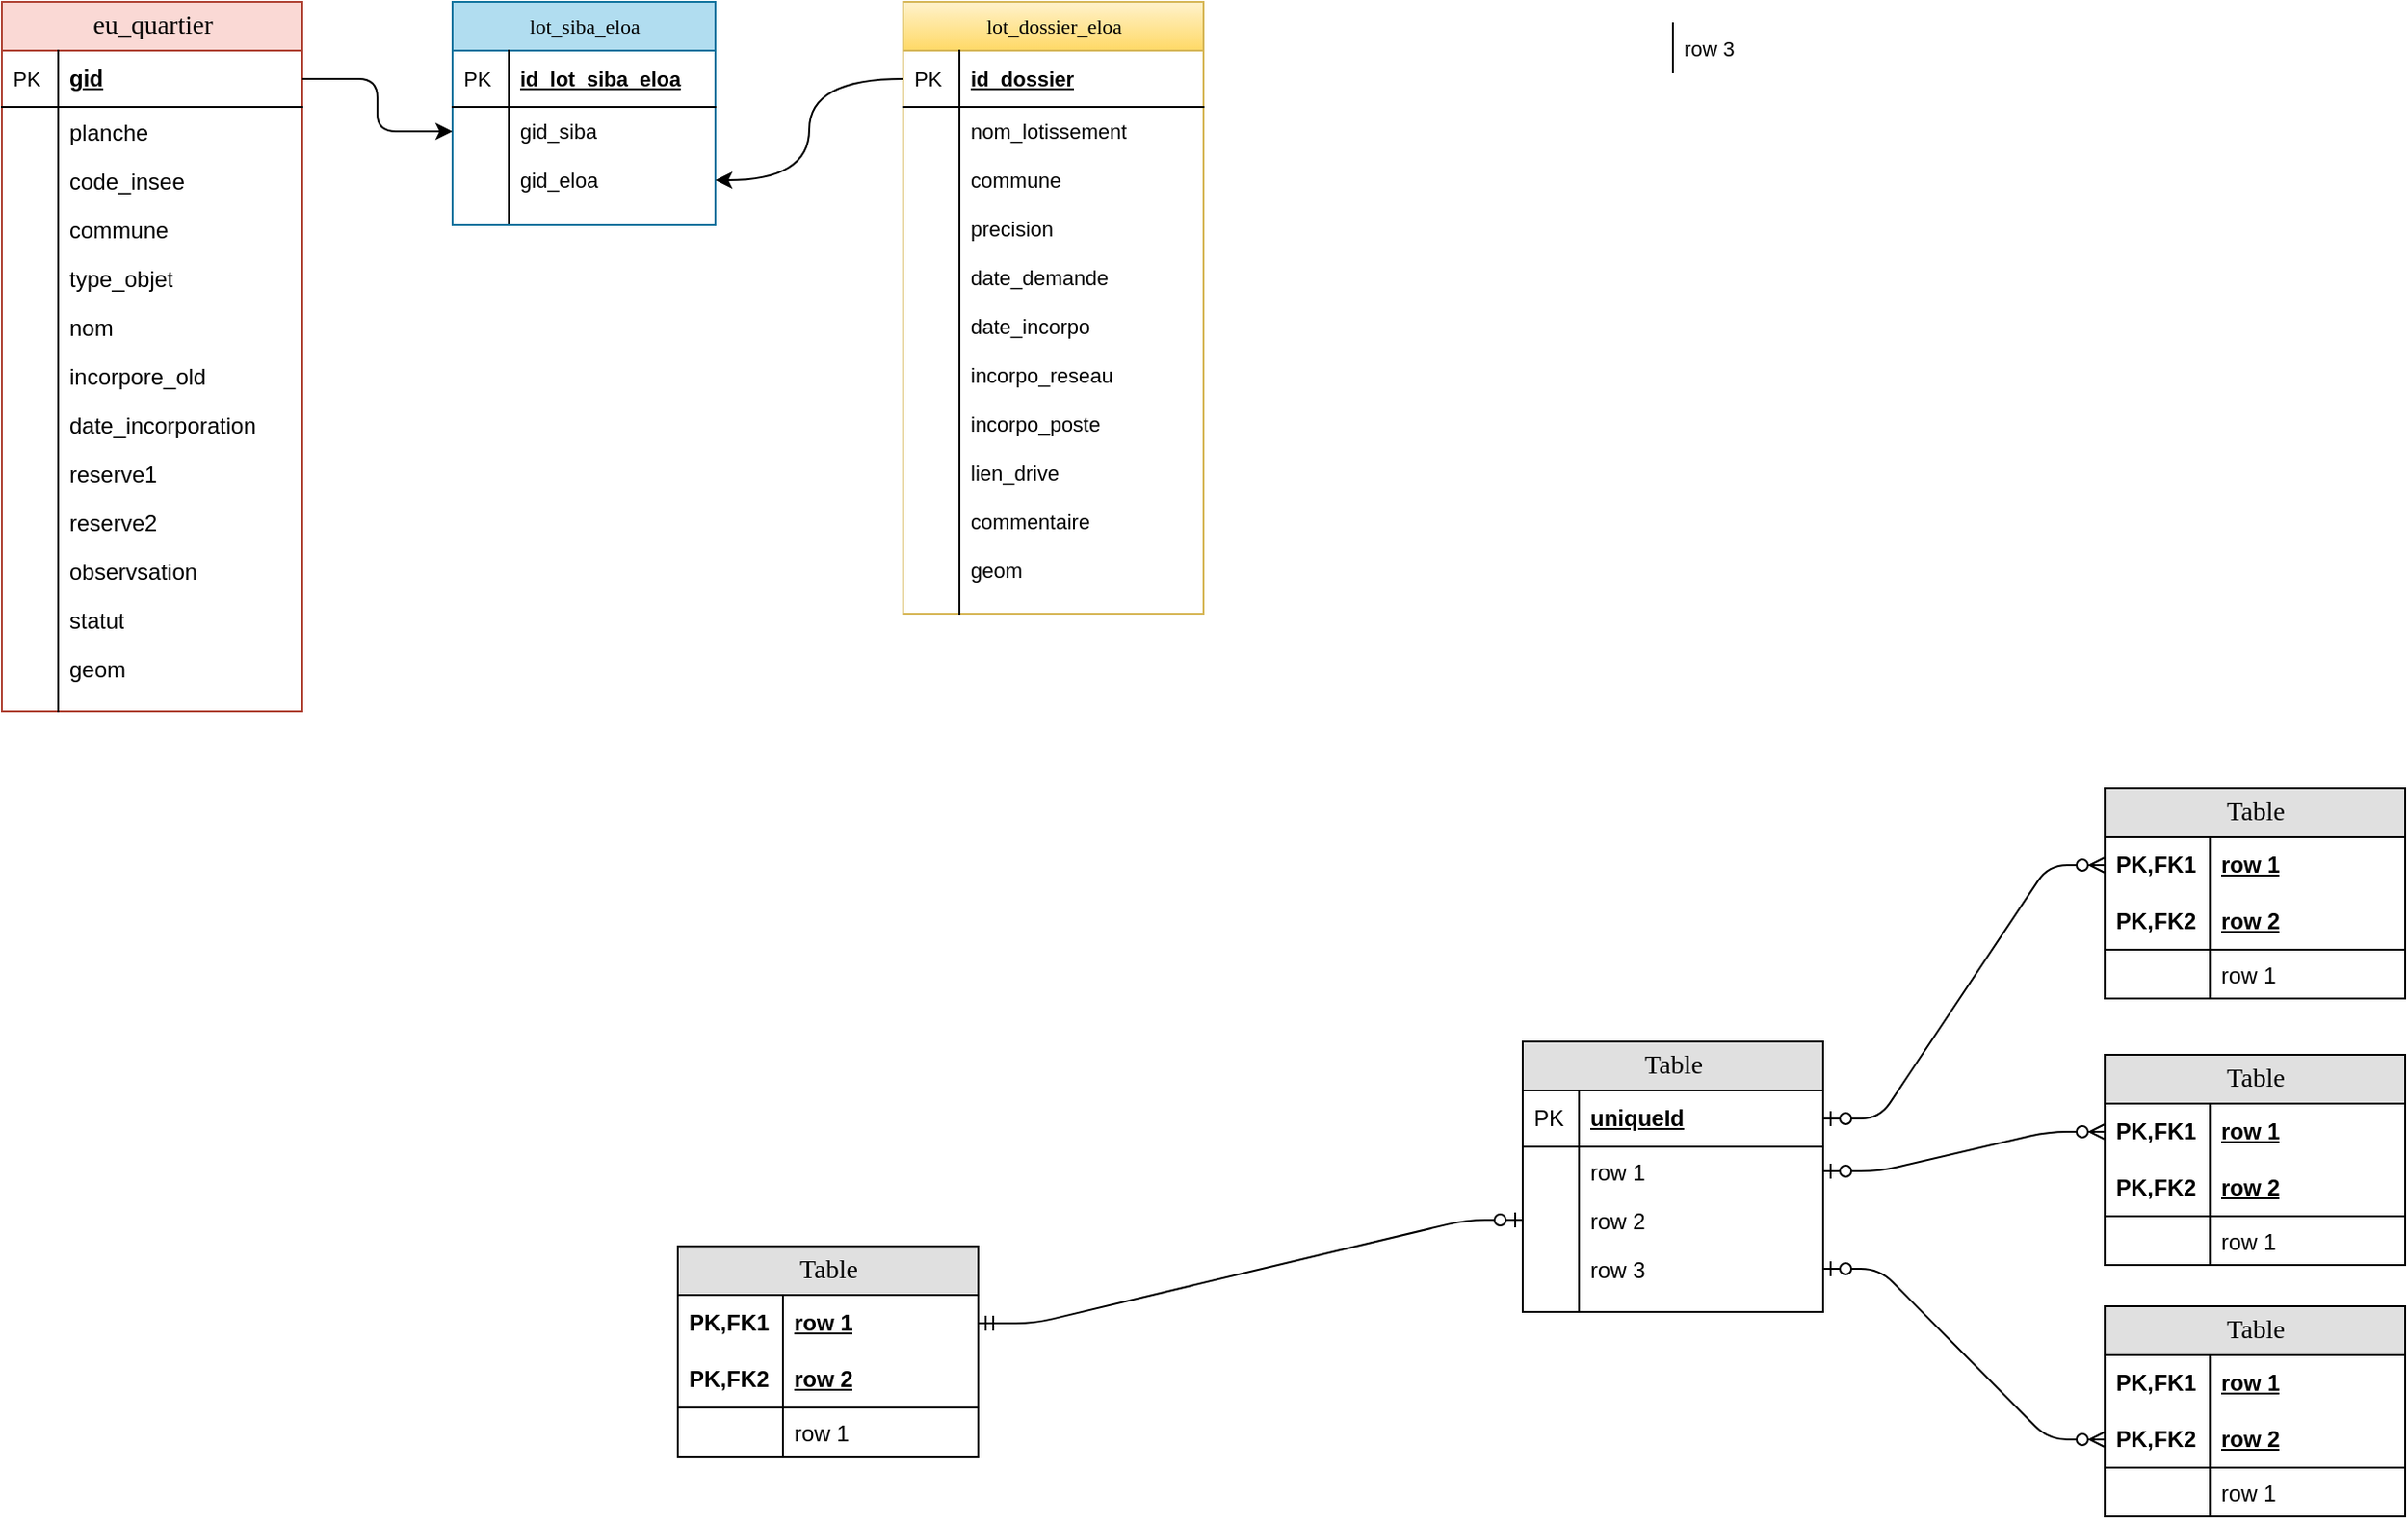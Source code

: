 <mxfile version="21.2.7" type="github">
  <diagram name="Page-1" id="td3aLECgbXljrm29gg1P">
    <mxGraphModel dx="1434" dy="764" grid="1" gridSize="10" guides="1" tooltips="1" connect="1" arrows="1" fold="1" page="1" pageScale="1" pageWidth="827" pageHeight="1169" math="0" shadow="0">
      <root>
        <mxCell id="0" />
        <mxCell id="1" parent="0" />
        <mxCell id="Lg_2VnEJvZDRzH9SZ8TW-8" value="lot_siba_eloa" style="swimlane;html=1;fontStyle=0;childLayout=stackLayout;horizontal=1;startSize=26;fillColor=#b1ddf0;horizontalStack=0;resizeParent=1;resizeLast=0;collapsible=1;marginBottom=0;swimlaneFillColor=#ffffff;align=center;rounded=0;shadow=0;comic=0;labelBackgroundColor=none;strokeWidth=1;fontFamily=Verdana;fontSize=11;swimlaneLine=1;strokeColor=#10739e;" vertex="1" parent="1">
          <mxGeometry x="280" y="41" width="140" height="119" as="geometry" />
        </mxCell>
        <mxCell id="Lg_2VnEJvZDRzH9SZ8TW-9" value="id_lot_siba_eloa" style="shape=partialRectangle;top=0;left=0;right=0;bottom=1;html=1;align=left;verticalAlign=middle;fillColor=none;spacingLeft=34;spacingRight=4;whiteSpace=wrap;overflow=hidden;rotatable=0;points=[[0,0.5],[1,0.5]];portConstraint=eastwest;dropTarget=0;fontStyle=5;fontSize=11;" vertex="1" parent="Lg_2VnEJvZDRzH9SZ8TW-8">
          <mxGeometry y="26" width="140" height="30" as="geometry" />
        </mxCell>
        <mxCell id="Lg_2VnEJvZDRzH9SZ8TW-10" value="PK" style="shape=partialRectangle;top=0;left=0;bottom=0;html=1;fillColor=none;align=left;verticalAlign=middle;spacingLeft=4;spacingRight=4;whiteSpace=wrap;overflow=hidden;rotatable=0;points=[];portConstraint=eastwest;part=1;fontSize=11;" vertex="1" connectable="0" parent="Lg_2VnEJvZDRzH9SZ8TW-9">
          <mxGeometry width="30" height="30" as="geometry" />
        </mxCell>
        <mxCell id="Lg_2VnEJvZDRzH9SZ8TW-11" value="gid_siba" style="shape=partialRectangle;top=0;left=0;right=0;bottom=0;html=1;align=left;verticalAlign=top;fillColor=none;spacingLeft=34;spacingRight=4;whiteSpace=wrap;overflow=hidden;rotatable=0;points=[[0,0.5],[1,0.5]];portConstraint=eastwest;dropTarget=0;fontSize=11;" vertex="1" parent="Lg_2VnEJvZDRzH9SZ8TW-8">
          <mxGeometry y="56" width="140" height="26" as="geometry" />
        </mxCell>
        <mxCell id="Lg_2VnEJvZDRzH9SZ8TW-12" value="" style="shape=partialRectangle;top=0;left=0;bottom=0;html=1;fillColor=none;align=left;verticalAlign=top;spacingLeft=4;spacingRight=4;whiteSpace=wrap;overflow=hidden;rotatable=0;points=[];portConstraint=eastwest;part=1;fontSize=11;" vertex="1" connectable="0" parent="Lg_2VnEJvZDRzH9SZ8TW-11">
          <mxGeometry width="30" height="26" as="geometry" />
        </mxCell>
        <mxCell id="Lg_2VnEJvZDRzH9SZ8TW-13" value="gid_eloa" style="shape=partialRectangle;top=0;left=0;right=0;bottom=0;html=1;align=left;verticalAlign=top;fillColor=none;spacingLeft=34;spacingRight=4;whiteSpace=wrap;overflow=hidden;rotatable=0;points=[[0,0.5],[1,0.5]];portConstraint=eastwest;dropTarget=0;fontSize=11;" vertex="1" parent="Lg_2VnEJvZDRzH9SZ8TW-8">
          <mxGeometry y="82" width="140" height="26" as="geometry" />
        </mxCell>
        <mxCell id="Lg_2VnEJvZDRzH9SZ8TW-14" value="" style="shape=partialRectangle;top=0;left=0;bottom=0;html=1;fillColor=none;align=left;verticalAlign=top;spacingLeft=4;spacingRight=4;whiteSpace=wrap;overflow=hidden;rotatable=0;points=[];portConstraint=eastwest;part=1;fontSize=11;" vertex="1" connectable="0" parent="Lg_2VnEJvZDRzH9SZ8TW-13">
          <mxGeometry width="30" height="26" as="geometry" />
        </mxCell>
        <mxCell id="Lg_2VnEJvZDRzH9SZ8TW-17" value="" style="shape=partialRectangle;top=0;left=0;right=0;bottom=0;html=1;align=left;verticalAlign=top;fillColor=none;spacingLeft=34;spacingRight=4;whiteSpace=wrap;overflow=hidden;rotatable=0;points=[[0,0.5],[1,0.5]];portConstraint=eastwest;dropTarget=0;fontSize=11;" vertex="1" parent="Lg_2VnEJvZDRzH9SZ8TW-8">
          <mxGeometry y="108" width="140" height="10" as="geometry" />
        </mxCell>
        <mxCell id="Lg_2VnEJvZDRzH9SZ8TW-18" value="" style="shape=partialRectangle;top=0;left=0;bottom=0;html=1;fillColor=none;align=left;verticalAlign=top;spacingLeft=4;spacingRight=4;whiteSpace=wrap;overflow=hidden;rotatable=0;points=[];portConstraint=eastwest;part=1;fontSize=11;" vertex="1" connectable="0" parent="Lg_2VnEJvZDRzH9SZ8TW-17">
          <mxGeometry width="30" height="10" as="geometry" />
        </mxCell>
        <mxCell id="Lg_2VnEJvZDRzH9SZ8TW-19" value="lot_dossier_eloa" style="swimlane;html=1;fontStyle=0;childLayout=stackLayout;horizontal=1;startSize=26;fillColor=#fff2cc;horizontalStack=0;resizeParent=1;resizeLast=0;collapsible=1;marginBottom=0;swimlaneFillColor=#ffffff;align=center;rounded=0;shadow=0;comic=0;labelBackgroundColor=none;strokeWidth=1;fontFamily=Verdana;fontSize=11;strokeColor=#d6b656;gradientColor=#ffd966;" vertex="1" parent="1">
          <mxGeometry x="520" y="41" width="160" height="326" as="geometry" />
        </mxCell>
        <mxCell id="Lg_2VnEJvZDRzH9SZ8TW-20" value="id_dossier" style="shape=partialRectangle;top=0;left=0;right=0;bottom=1;html=1;align=left;verticalAlign=middle;fillColor=none;spacingLeft=34;spacingRight=4;whiteSpace=wrap;overflow=hidden;rotatable=0;points=[[0,0.5],[1,0.5]];portConstraint=eastwest;dropTarget=0;fontStyle=5;fontSize=11;" vertex="1" parent="Lg_2VnEJvZDRzH9SZ8TW-19">
          <mxGeometry y="26" width="160" height="30" as="geometry" />
        </mxCell>
        <mxCell id="Lg_2VnEJvZDRzH9SZ8TW-21" value="PK" style="shape=partialRectangle;top=0;left=0;bottom=0;html=1;fillColor=none;align=left;verticalAlign=middle;spacingLeft=4;spacingRight=4;whiteSpace=wrap;overflow=hidden;rotatable=0;points=[];portConstraint=eastwest;part=1;fontSize=11;" vertex="1" connectable="0" parent="Lg_2VnEJvZDRzH9SZ8TW-20">
          <mxGeometry width="30" height="30" as="geometry" />
        </mxCell>
        <mxCell id="Lg_2VnEJvZDRzH9SZ8TW-22" value="nom_lotissement" style="shape=partialRectangle;top=0;left=0;right=0;bottom=0;html=1;align=left;verticalAlign=top;fillColor=none;spacingLeft=34;spacingRight=4;whiteSpace=wrap;overflow=hidden;rotatable=0;points=[[0,0.5],[1,0.5]];portConstraint=eastwest;dropTarget=0;fontSize=11;" vertex="1" parent="Lg_2VnEJvZDRzH9SZ8TW-19">
          <mxGeometry y="56" width="160" height="26" as="geometry" />
        </mxCell>
        <mxCell id="Lg_2VnEJvZDRzH9SZ8TW-23" value="" style="shape=partialRectangle;top=0;left=0;bottom=0;html=1;fillColor=none;align=left;verticalAlign=top;spacingLeft=4;spacingRight=4;whiteSpace=wrap;overflow=hidden;rotatable=0;points=[];portConstraint=eastwest;part=1;fontSize=11;" vertex="1" connectable="0" parent="Lg_2VnEJvZDRzH9SZ8TW-22">
          <mxGeometry width="30" height="26" as="geometry" />
        </mxCell>
        <mxCell id="Lg_2VnEJvZDRzH9SZ8TW-24" value="commune" style="shape=partialRectangle;top=0;left=0;right=0;bottom=0;html=1;align=left;verticalAlign=top;fillColor=none;spacingLeft=34;spacingRight=4;whiteSpace=wrap;overflow=hidden;rotatable=0;points=[[0,0.5],[1,0.5]];portConstraint=eastwest;dropTarget=0;fontSize=11;" vertex="1" parent="Lg_2VnEJvZDRzH9SZ8TW-19">
          <mxGeometry y="82" width="160" height="26" as="geometry" />
        </mxCell>
        <mxCell id="Lg_2VnEJvZDRzH9SZ8TW-25" value="" style="shape=partialRectangle;top=0;left=0;bottom=0;html=1;fillColor=none;align=left;verticalAlign=top;spacingLeft=4;spacingRight=4;whiteSpace=wrap;overflow=hidden;rotatable=0;points=[];portConstraint=eastwest;part=1;fontSize=11;" vertex="1" connectable="0" parent="Lg_2VnEJvZDRzH9SZ8TW-24">
          <mxGeometry width="30" height="26" as="geometry" />
        </mxCell>
        <mxCell id="Lg_2VnEJvZDRzH9SZ8TW-26" value="precision" style="shape=partialRectangle;top=0;left=0;right=0;bottom=0;html=1;align=left;verticalAlign=top;fillColor=none;spacingLeft=34;spacingRight=4;whiteSpace=wrap;overflow=hidden;rotatable=0;points=[[0,0.5],[1,0.5]];portConstraint=eastwest;dropTarget=0;fontSize=11;" vertex="1" parent="Lg_2VnEJvZDRzH9SZ8TW-19">
          <mxGeometry y="108" width="160" height="26" as="geometry" />
        </mxCell>
        <mxCell id="Lg_2VnEJvZDRzH9SZ8TW-27" value="" style="shape=partialRectangle;top=0;left=0;bottom=0;html=1;fillColor=none;align=left;verticalAlign=top;spacingLeft=4;spacingRight=4;whiteSpace=wrap;overflow=hidden;rotatable=0;points=[];portConstraint=eastwest;part=1;fontSize=11;" vertex="1" connectable="0" parent="Lg_2VnEJvZDRzH9SZ8TW-26">
          <mxGeometry width="30" height="26" as="geometry" />
        </mxCell>
        <mxCell id="Lg_2VnEJvZDRzH9SZ8TW-115" value="date_demande" style="shape=partialRectangle;top=0;left=0;right=0;bottom=0;html=1;align=left;verticalAlign=top;fillColor=none;spacingLeft=34;spacingRight=4;whiteSpace=wrap;overflow=hidden;rotatable=0;points=[[0,0.5],[1,0.5]];portConstraint=eastwest;dropTarget=0;fontSize=11;" vertex="1" parent="Lg_2VnEJvZDRzH9SZ8TW-19">
          <mxGeometry y="134" width="160" height="26" as="geometry" />
        </mxCell>
        <mxCell id="Lg_2VnEJvZDRzH9SZ8TW-116" value="" style="shape=partialRectangle;top=0;left=0;bottom=0;html=1;fillColor=none;align=left;verticalAlign=top;spacingLeft=4;spacingRight=4;whiteSpace=wrap;overflow=hidden;rotatable=0;points=[];portConstraint=eastwest;part=1;fontSize=11;" vertex="1" connectable="0" parent="Lg_2VnEJvZDRzH9SZ8TW-115">
          <mxGeometry width="30" height="26" as="geometry" />
        </mxCell>
        <mxCell id="Lg_2VnEJvZDRzH9SZ8TW-119" value="date_incorpo" style="shape=partialRectangle;top=0;left=0;right=0;bottom=0;html=1;align=left;verticalAlign=top;fillColor=none;spacingLeft=34;spacingRight=4;whiteSpace=wrap;overflow=hidden;rotatable=0;points=[[0,0.5],[1,0.5]];portConstraint=eastwest;dropTarget=0;fontSize=11;" vertex="1" parent="Lg_2VnEJvZDRzH9SZ8TW-19">
          <mxGeometry y="160" width="160" height="26" as="geometry" />
        </mxCell>
        <mxCell id="Lg_2VnEJvZDRzH9SZ8TW-120" value="" style="shape=partialRectangle;top=0;left=0;bottom=0;html=1;fillColor=none;align=left;verticalAlign=top;spacingLeft=4;spacingRight=4;whiteSpace=wrap;overflow=hidden;rotatable=0;points=[];portConstraint=eastwest;part=1;fontSize=11;" vertex="1" connectable="0" parent="Lg_2VnEJvZDRzH9SZ8TW-119">
          <mxGeometry width="30" height="26" as="geometry" />
        </mxCell>
        <mxCell id="Lg_2VnEJvZDRzH9SZ8TW-117" value="incorpo_reseau" style="shape=partialRectangle;top=0;left=0;right=0;bottom=0;html=1;align=left;verticalAlign=top;fillColor=none;spacingLeft=34;spacingRight=4;whiteSpace=wrap;overflow=hidden;rotatable=0;points=[[0,0.5],[1,0.5]];portConstraint=eastwest;dropTarget=0;fontSize=11;" vertex="1" parent="Lg_2VnEJvZDRzH9SZ8TW-19">
          <mxGeometry y="186" width="160" height="26" as="geometry" />
        </mxCell>
        <mxCell id="Lg_2VnEJvZDRzH9SZ8TW-118" value="" style="shape=partialRectangle;top=0;left=0;bottom=0;html=1;fillColor=none;align=left;verticalAlign=top;spacingLeft=4;spacingRight=4;whiteSpace=wrap;overflow=hidden;rotatable=0;points=[];portConstraint=eastwest;part=1;fontSize=11;" vertex="1" connectable="0" parent="Lg_2VnEJvZDRzH9SZ8TW-117">
          <mxGeometry width="30" height="26" as="geometry" />
        </mxCell>
        <mxCell id="Lg_2VnEJvZDRzH9SZ8TW-113" value="incorpo_poste" style="shape=partialRectangle;top=0;left=0;right=0;bottom=0;html=1;align=left;verticalAlign=top;fillColor=none;spacingLeft=34;spacingRight=4;whiteSpace=wrap;overflow=hidden;rotatable=0;points=[[0,0.5],[1,0.5]];portConstraint=eastwest;dropTarget=0;fontSize=11;" vertex="1" parent="Lg_2VnEJvZDRzH9SZ8TW-19">
          <mxGeometry y="212" width="160" height="26" as="geometry" />
        </mxCell>
        <mxCell id="Lg_2VnEJvZDRzH9SZ8TW-114" value="" style="shape=partialRectangle;top=0;left=0;bottom=0;html=1;fillColor=none;align=left;verticalAlign=top;spacingLeft=4;spacingRight=4;whiteSpace=wrap;overflow=hidden;rotatable=0;points=[];portConstraint=eastwest;part=1;fontSize=11;" vertex="1" connectable="0" parent="Lg_2VnEJvZDRzH9SZ8TW-113">
          <mxGeometry width="30" height="26" as="geometry" />
        </mxCell>
        <mxCell id="Lg_2VnEJvZDRzH9SZ8TW-133" value="lien_drive" style="shape=partialRectangle;top=0;left=0;right=0;bottom=0;html=1;align=left;verticalAlign=top;fillColor=none;spacingLeft=34;spacingRight=4;whiteSpace=wrap;overflow=hidden;rotatable=0;points=[[0,0.5],[1,0.5]];portConstraint=eastwest;dropTarget=0;fontSize=11;" vertex="1" parent="Lg_2VnEJvZDRzH9SZ8TW-19">
          <mxGeometry y="238" width="160" height="26" as="geometry" />
        </mxCell>
        <mxCell id="Lg_2VnEJvZDRzH9SZ8TW-134" value="" style="shape=partialRectangle;top=0;left=0;bottom=0;html=1;fillColor=none;align=left;verticalAlign=top;spacingLeft=4;spacingRight=4;whiteSpace=wrap;overflow=hidden;rotatable=0;points=[];portConstraint=eastwest;part=1;fontSize=11;" vertex="1" connectable="0" parent="Lg_2VnEJvZDRzH9SZ8TW-133">
          <mxGeometry width="30" height="26" as="geometry" />
        </mxCell>
        <mxCell id="Lg_2VnEJvZDRzH9SZ8TW-131" value="commentaire" style="shape=partialRectangle;top=0;left=0;right=0;bottom=0;html=1;align=left;verticalAlign=top;fillColor=none;spacingLeft=34;spacingRight=4;whiteSpace=wrap;overflow=hidden;rotatable=0;points=[[0,0.5],[1,0.5]];portConstraint=eastwest;dropTarget=0;fontSize=11;" vertex="1" parent="Lg_2VnEJvZDRzH9SZ8TW-19">
          <mxGeometry y="264" width="160" height="26" as="geometry" />
        </mxCell>
        <mxCell id="Lg_2VnEJvZDRzH9SZ8TW-132" value="" style="shape=partialRectangle;top=0;left=0;bottom=0;html=1;fillColor=none;align=left;verticalAlign=top;spacingLeft=4;spacingRight=4;whiteSpace=wrap;overflow=hidden;rotatable=0;points=[];portConstraint=eastwest;part=1;fontSize=11;" vertex="1" connectable="0" parent="Lg_2VnEJvZDRzH9SZ8TW-131">
          <mxGeometry width="30" height="26" as="geometry" />
        </mxCell>
        <mxCell id="Lg_2VnEJvZDRzH9SZ8TW-125" value="geom" style="shape=partialRectangle;top=0;left=0;right=0;bottom=0;html=1;align=left;verticalAlign=top;fillColor=none;spacingLeft=34;spacingRight=4;whiteSpace=wrap;overflow=hidden;rotatable=0;points=[[0,0.5],[1,0.5]];portConstraint=eastwest;dropTarget=0;fontSize=11;" vertex="1" parent="Lg_2VnEJvZDRzH9SZ8TW-19">
          <mxGeometry y="290" width="160" height="26" as="geometry" />
        </mxCell>
        <mxCell id="Lg_2VnEJvZDRzH9SZ8TW-126" value="" style="shape=partialRectangle;top=0;left=0;bottom=0;html=1;fillColor=none;align=left;verticalAlign=top;spacingLeft=4;spacingRight=4;whiteSpace=wrap;overflow=hidden;rotatable=0;points=[];portConstraint=eastwest;part=1;fontSize=11;" vertex="1" connectable="0" parent="Lg_2VnEJvZDRzH9SZ8TW-125">
          <mxGeometry width="30" height="26" as="geometry" />
        </mxCell>
        <mxCell id="Lg_2VnEJvZDRzH9SZ8TW-28" value="" style="shape=partialRectangle;top=0;left=0;right=0;bottom=0;html=1;align=left;verticalAlign=top;fillColor=none;spacingLeft=34;spacingRight=4;whiteSpace=wrap;overflow=hidden;rotatable=0;points=[[0,0.5],[1,0.5]];portConstraint=eastwest;dropTarget=0;fontSize=11;shadow=0;" vertex="1" parent="Lg_2VnEJvZDRzH9SZ8TW-19">
          <mxGeometry y="316" width="160" height="10" as="geometry" />
        </mxCell>
        <mxCell id="Lg_2VnEJvZDRzH9SZ8TW-29" value="" style="shape=partialRectangle;top=0;left=0;bottom=0;html=1;fillColor=none;align=left;verticalAlign=top;spacingLeft=4;spacingRight=4;whiteSpace=wrap;overflow=hidden;rotatable=0;points=[];portConstraint=eastwest;part=1;fontSize=11;" vertex="1" connectable="0" parent="Lg_2VnEJvZDRzH9SZ8TW-28">
          <mxGeometry width="30" height="10" as="geometry" />
        </mxCell>
        <mxCell id="Lg_2VnEJvZDRzH9SZ8TW-30" value="Table" style="swimlane;html=1;fontStyle=0;childLayout=stackLayout;horizontal=1;startSize=26;fillColor=#e0e0e0;horizontalStack=0;resizeParent=1;resizeLast=0;collapsible=1;marginBottom=0;swimlaneFillColor=#ffffff;align=center;rounded=0;shadow=0;comic=0;labelBackgroundColor=none;strokeWidth=1;fontFamily=Verdana;fontSize=14" vertex="1" parent="1">
          <mxGeometry x="850" y="595" width="160" height="144" as="geometry" />
        </mxCell>
        <mxCell id="Lg_2VnEJvZDRzH9SZ8TW-31" value="uniqueId" style="shape=partialRectangle;top=0;left=0;right=0;bottom=1;html=1;align=left;verticalAlign=middle;fillColor=none;spacingLeft=34;spacingRight=4;whiteSpace=wrap;overflow=hidden;rotatable=0;points=[[0,0.5],[1,0.5]];portConstraint=eastwest;dropTarget=0;fontStyle=5;" vertex="1" parent="Lg_2VnEJvZDRzH9SZ8TW-30">
          <mxGeometry y="26" width="160" height="30" as="geometry" />
        </mxCell>
        <mxCell id="Lg_2VnEJvZDRzH9SZ8TW-32" value="PK" style="shape=partialRectangle;top=0;left=0;bottom=0;html=1;fillColor=none;align=left;verticalAlign=middle;spacingLeft=4;spacingRight=4;whiteSpace=wrap;overflow=hidden;rotatable=0;points=[];portConstraint=eastwest;part=1;" vertex="1" connectable="0" parent="Lg_2VnEJvZDRzH9SZ8TW-31">
          <mxGeometry width="30" height="30" as="geometry" />
        </mxCell>
        <mxCell id="Lg_2VnEJvZDRzH9SZ8TW-33" value="row 1" style="shape=partialRectangle;top=0;left=0;right=0;bottom=0;html=1;align=left;verticalAlign=top;fillColor=none;spacingLeft=34;spacingRight=4;whiteSpace=wrap;overflow=hidden;rotatable=0;points=[[0,0.5],[1,0.5]];portConstraint=eastwest;dropTarget=0;" vertex="1" parent="Lg_2VnEJvZDRzH9SZ8TW-30">
          <mxGeometry y="56" width="160" height="26" as="geometry" />
        </mxCell>
        <mxCell id="Lg_2VnEJvZDRzH9SZ8TW-34" value="" style="shape=partialRectangle;top=0;left=0;bottom=0;html=1;fillColor=none;align=left;verticalAlign=top;spacingLeft=4;spacingRight=4;whiteSpace=wrap;overflow=hidden;rotatable=0;points=[];portConstraint=eastwest;part=1;" vertex="1" connectable="0" parent="Lg_2VnEJvZDRzH9SZ8TW-33">
          <mxGeometry width="30" height="26" as="geometry" />
        </mxCell>
        <mxCell id="Lg_2VnEJvZDRzH9SZ8TW-35" value="row 2" style="shape=partialRectangle;top=0;left=0;right=0;bottom=0;html=1;align=left;verticalAlign=top;fillColor=none;spacingLeft=34;spacingRight=4;whiteSpace=wrap;overflow=hidden;rotatable=0;points=[[0,0.5],[1,0.5]];portConstraint=eastwest;dropTarget=0;" vertex="1" parent="Lg_2VnEJvZDRzH9SZ8TW-30">
          <mxGeometry y="82" width="160" height="26" as="geometry" />
        </mxCell>
        <mxCell id="Lg_2VnEJvZDRzH9SZ8TW-36" value="" style="shape=partialRectangle;top=0;left=0;bottom=0;html=1;fillColor=none;align=left;verticalAlign=top;spacingLeft=4;spacingRight=4;whiteSpace=wrap;overflow=hidden;rotatable=0;points=[];portConstraint=eastwest;part=1;" vertex="1" connectable="0" parent="Lg_2VnEJvZDRzH9SZ8TW-35">
          <mxGeometry width="30" height="26" as="geometry" />
        </mxCell>
        <mxCell id="Lg_2VnEJvZDRzH9SZ8TW-37" value="row 3" style="shape=partialRectangle;top=0;left=0;right=0;bottom=0;html=1;align=left;verticalAlign=top;fillColor=none;spacingLeft=34;spacingRight=4;whiteSpace=wrap;overflow=hidden;rotatable=0;points=[[0,0.5],[1,0.5]];portConstraint=eastwest;dropTarget=0;" vertex="1" parent="Lg_2VnEJvZDRzH9SZ8TW-30">
          <mxGeometry y="108" width="160" height="26" as="geometry" />
        </mxCell>
        <mxCell id="Lg_2VnEJvZDRzH9SZ8TW-38" value="" style="shape=partialRectangle;top=0;left=0;bottom=0;html=1;fillColor=none;align=left;verticalAlign=top;spacingLeft=4;spacingRight=4;whiteSpace=wrap;overflow=hidden;rotatable=0;points=[];portConstraint=eastwest;part=1;" vertex="1" connectable="0" parent="Lg_2VnEJvZDRzH9SZ8TW-37">
          <mxGeometry width="30" height="26" as="geometry" />
        </mxCell>
        <mxCell id="Lg_2VnEJvZDRzH9SZ8TW-39" value="" style="shape=partialRectangle;top=0;left=0;right=0;bottom=0;html=1;align=left;verticalAlign=top;fillColor=none;spacingLeft=34;spacingRight=4;whiteSpace=wrap;overflow=hidden;rotatable=0;points=[[0,0.5],[1,0.5]];portConstraint=eastwest;dropTarget=0;" vertex="1" parent="Lg_2VnEJvZDRzH9SZ8TW-30">
          <mxGeometry y="134" width="160" height="10" as="geometry" />
        </mxCell>
        <mxCell id="Lg_2VnEJvZDRzH9SZ8TW-40" value="" style="shape=partialRectangle;top=0;left=0;bottom=0;html=1;fillColor=none;align=left;verticalAlign=top;spacingLeft=4;spacingRight=4;whiteSpace=wrap;overflow=hidden;rotatable=0;points=[];portConstraint=eastwest;part=1;" vertex="1" connectable="0" parent="Lg_2VnEJvZDRzH9SZ8TW-39">
          <mxGeometry width="30" height="10" as="geometry" />
        </mxCell>
        <mxCell id="Lg_2VnEJvZDRzH9SZ8TW-41" value="Table" style="swimlane;html=1;fontStyle=0;childLayout=stackLayout;horizontal=1;startSize=26;fillColor=#e0e0e0;horizontalStack=0;resizeParent=1;resizeLast=0;collapsible=1;marginBottom=0;swimlaneFillColor=#ffffff;align=center;rounded=0;shadow=0;comic=0;labelBackgroundColor=none;strokeWidth=1;fontFamily=Verdana;fontSize=14" vertex="1" parent="1">
          <mxGeometry x="1160" y="460" width="160" height="112" as="geometry" />
        </mxCell>
        <mxCell id="Lg_2VnEJvZDRzH9SZ8TW-42" value="row 1" style="shape=partialRectangle;top=0;left=0;right=0;bottom=0;html=1;align=left;verticalAlign=middle;fillColor=none;spacingLeft=60;spacingRight=4;whiteSpace=wrap;overflow=hidden;rotatable=0;points=[[0,0.5],[1,0.5]];portConstraint=eastwest;dropTarget=0;fontStyle=5;" vertex="1" parent="Lg_2VnEJvZDRzH9SZ8TW-41">
          <mxGeometry y="26" width="160" height="30" as="geometry" />
        </mxCell>
        <mxCell id="Lg_2VnEJvZDRzH9SZ8TW-43" value="PK,FK1" style="shape=partialRectangle;fontStyle=1;top=0;left=0;bottom=0;html=1;fillColor=none;align=left;verticalAlign=middle;spacingLeft=4;spacingRight=4;whiteSpace=wrap;overflow=hidden;rotatable=0;points=[];portConstraint=eastwest;part=1;" vertex="1" connectable="0" parent="Lg_2VnEJvZDRzH9SZ8TW-42">
          <mxGeometry width="56" height="30" as="geometry" />
        </mxCell>
        <mxCell id="Lg_2VnEJvZDRzH9SZ8TW-44" value="row 2" style="shape=partialRectangle;top=0;left=0;right=0;bottom=1;html=1;align=left;verticalAlign=middle;fillColor=none;spacingLeft=60;spacingRight=4;whiteSpace=wrap;overflow=hidden;rotatable=0;points=[[0,0.5],[1,0.5]];portConstraint=eastwest;dropTarget=0;fontStyle=5;" vertex="1" parent="Lg_2VnEJvZDRzH9SZ8TW-41">
          <mxGeometry y="56" width="160" height="30" as="geometry" />
        </mxCell>
        <mxCell id="Lg_2VnEJvZDRzH9SZ8TW-45" value="PK,FK2" style="shape=partialRectangle;fontStyle=1;top=0;left=0;bottom=0;html=1;fillColor=none;align=left;verticalAlign=middle;spacingLeft=4;spacingRight=4;whiteSpace=wrap;overflow=hidden;rotatable=0;points=[];portConstraint=eastwest;part=1;" vertex="1" connectable="0" parent="Lg_2VnEJvZDRzH9SZ8TW-44">
          <mxGeometry width="56" height="30" as="geometry" />
        </mxCell>
        <mxCell id="Lg_2VnEJvZDRzH9SZ8TW-46" value="row 1" style="shape=partialRectangle;top=0;left=0;right=0;bottom=0;html=1;align=left;verticalAlign=top;fillColor=none;spacingLeft=60;spacingRight=4;whiteSpace=wrap;overflow=hidden;rotatable=0;points=[[0,0.5],[1,0.5]];portConstraint=eastwest;dropTarget=0;" vertex="1" parent="Lg_2VnEJvZDRzH9SZ8TW-41">
          <mxGeometry y="86" width="160" height="26" as="geometry" />
        </mxCell>
        <mxCell id="Lg_2VnEJvZDRzH9SZ8TW-47" value="" style="shape=partialRectangle;top=0;left=0;bottom=0;html=1;fillColor=none;align=left;verticalAlign=top;spacingLeft=4;spacingRight=4;whiteSpace=wrap;overflow=hidden;rotatable=0;points=[];portConstraint=eastwest;part=1;" vertex="1" connectable="0" parent="Lg_2VnEJvZDRzH9SZ8TW-46">
          <mxGeometry width="56" height="26" as="geometry" />
        </mxCell>
        <mxCell id="Lg_2VnEJvZDRzH9SZ8TW-48" value="Table" style="swimlane;html=1;fontStyle=0;childLayout=stackLayout;horizontal=1;startSize=26;fillColor=#e0e0e0;horizontalStack=0;resizeParent=1;resizeLast=0;collapsible=1;marginBottom=0;swimlaneFillColor=#ffffff;align=center;rounded=0;shadow=0;comic=0;labelBackgroundColor=none;strokeWidth=1;fontFamily=Verdana;fontSize=14" vertex="1" parent="1">
          <mxGeometry x="400" y="704" width="160" height="112" as="geometry" />
        </mxCell>
        <mxCell id="Lg_2VnEJvZDRzH9SZ8TW-49" value="row 1" style="shape=partialRectangle;top=0;left=0;right=0;bottom=0;html=1;align=left;verticalAlign=middle;fillColor=none;spacingLeft=60;spacingRight=4;whiteSpace=wrap;overflow=hidden;rotatable=0;points=[[0,0.5],[1,0.5]];portConstraint=eastwest;dropTarget=0;fontStyle=5;" vertex="1" parent="Lg_2VnEJvZDRzH9SZ8TW-48">
          <mxGeometry y="26" width="160" height="30" as="geometry" />
        </mxCell>
        <mxCell id="Lg_2VnEJvZDRzH9SZ8TW-50" value="PK,FK1" style="shape=partialRectangle;fontStyle=1;top=0;left=0;bottom=0;html=1;fillColor=none;align=left;verticalAlign=middle;spacingLeft=4;spacingRight=4;whiteSpace=wrap;overflow=hidden;rotatable=0;points=[];portConstraint=eastwest;part=1;" vertex="1" connectable="0" parent="Lg_2VnEJvZDRzH9SZ8TW-49">
          <mxGeometry width="56" height="30" as="geometry" />
        </mxCell>
        <mxCell id="Lg_2VnEJvZDRzH9SZ8TW-51" value="row 2" style="shape=partialRectangle;top=0;left=0;right=0;bottom=1;html=1;align=left;verticalAlign=middle;fillColor=none;spacingLeft=60;spacingRight=4;whiteSpace=wrap;overflow=hidden;rotatable=0;points=[[0,0.5],[1,0.5]];portConstraint=eastwest;dropTarget=0;fontStyle=5;" vertex="1" parent="Lg_2VnEJvZDRzH9SZ8TW-48">
          <mxGeometry y="56" width="160" height="30" as="geometry" />
        </mxCell>
        <mxCell id="Lg_2VnEJvZDRzH9SZ8TW-52" value="PK,FK2" style="shape=partialRectangle;fontStyle=1;top=0;left=0;bottom=0;html=1;fillColor=none;align=left;verticalAlign=middle;spacingLeft=4;spacingRight=4;whiteSpace=wrap;overflow=hidden;rotatable=0;points=[];portConstraint=eastwest;part=1;" vertex="1" connectable="0" parent="Lg_2VnEJvZDRzH9SZ8TW-51">
          <mxGeometry width="56" height="30" as="geometry" />
        </mxCell>
        <mxCell id="Lg_2VnEJvZDRzH9SZ8TW-53" value="row 1" style="shape=partialRectangle;top=0;left=0;right=0;bottom=0;html=1;align=left;verticalAlign=top;fillColor=none;spacingLeft=60;spacingRight=4;whiteSpace=wrap;overflow=hidden;rotatable=0;points=[[0,0.5],[1,0.5]];portConstraint=eastwest;dropTarget=0;" vertex="1" parent="Lg_2VnEJvZDRzH9SZ8TW-48">
          <mxGeometry y="86" width="160" height="26" as="geometry" />
        </mxCell>
        <mxCell id="Lg_2VnEJvZDRzH9SZ8TW-54" value="" style="shape=partialRectangle;top=0;left=0;bottom=0;html=1;fillColor=none;align=left;verticalAlign=top;spacingLeft=4;spacingRight=4;whiteSpace=wrap;overflow=hidden;rotatable=0;points=[];portConstraint=eastwest;part=1;" vertex="1" connectable="0" parent="Lg_2VnEJvZDRzH9SZ8TW-53">
          <mxGeometry width="56" height="26" as="geometry" />
        </mxCell>
        <mxCell id="Lg_2VnEJvZDRzH9SZ8TW-59" value="" style="edgeStyle=entityRelationEdgeStyle;html=1;endArrow=ERzeroToOne;startArrow=ERmandOne;labelBackgroundColor=none;fontFamily=Verdana;fontSize=14;exitX=1;exitY=0.5;entryX=0;entryY=0.5;" edge="1" parent="1" source="Lg_2VnEJvZDRzH9SZ8TW-49" target="Lg_2VnEJvZDRzH9SZ8TW-35">
          <mxGeometry width="100" height="100" relative="1" as="geometry">
            <mxPoint x="610" y="620" as="sourcePoint" />
            <mxPoint x="710" y="520" as="targetPoint" />
          </mxGeometry>
        </mxCell>
        <mxCell id="Lg_2VnEJvZDRzH9SZ8TW-60" value="" style="edgeStyle=entityRelationEdgeStyle;html=1;endArrow=ERzeroToMany;startArrow=ERzeroToOne;labelBackgroundColor=none;fontFamily=Verdana;fontSize=14;entryX=0;entryY=0.5;exitX=1;exitY=0.5;" edge="1" parent="1" source="Lg_2VnEJvZDRzH9SZ8TW-31" target="Lg_2VnEJvZDRzH9SZ8TW-42">
          <mxGeometry width="100" height="100" relative="1" as="geometry">
            <mxPoint x="1120" y="786" as="sourcePoint" />
            <mxPoint x="1220" y="686" as="targetPoint" />
          </mxGeometry>
        </mxCell>
        <mxCell id="Lg_2VnEJvZDRzH9SZ8TW-61" value="Table" style="swimlane;html=1;fontStyle=0;childLayout=stackLayout;horizontal=1;startSize=26;fillColor=#e0e0e0;horizontalStack=0;resizeParent=1;resizeLast=0;collapsible=1;marginBottom=0;swimlaneFillColor=#ffffff;align=center;rounded=0;shadow=0;comic=0;labelBackgroundColor=none;strokeWidth=1;fontFamily=Verdana;fontSize=14" vertex="1" parent="1">
          <mxGeometry x="1160" y="602" width="160" height="112" as="geometry" />
        </mxCell>
        <mxCell id="Lg_2VnEJvZDRzH9SZ8TW-62" value="row 1" style="shape=partialRectangle;top=0;left=0;right=0;bottom=0;html=1;align=left;verticalAlign=middle;fillColor=none;spacingLeft=60;spacingRight=4;whiteSpace=wrap;overflow=hidden;rotatable=0;points=[[0,0.5],[1,0.5]];portConstraint=eastwest;dropTarget=0;fontStyle=5;" vertex="1" parent="Lg_2VnEJvZDRzH9SZ8TW-61">
          <mxGeometry y="26" width="160" height="30" as="geometry" />
        </mxCell>
        <mxCell id="Lg_2VnEJvZDRzH9SZ8TW-63" value="PK,FK1" style="shape=partialRectangle;fontStyle=1;top=0;left=0;bottom=0;html=1;fillColor=none;align=left;verticalAlign=middle;spacingLeft=4;spacingRight=4;whiteSpace=wrap;overflow=hidden;rotatable=0;points=[];portConstraint=eastwest;part=1;" vertex="1" connectable="0" parent="Lg_2VnEJvZDRzH9SZ8TW-62">
          <mxGeometry width="56" height="30" as="geometry" />
        </mxCell>
        <mxCell id="Lg_2VnEJvZDRzH9SZ8TW-64" value="row 2" style="shape=partialRectangle;top=0;left=0;right=0;bottom=1;html=1;align=left;verticalAlign=middle;fillColor=none;spacingLeft=60;spacingRight=4;whiteSpace=wrap;overflow=hidden;rotatable=0;points=[[0,0.5],[1,0.5]];portConstraint=eastwest;dropTarget=0;fontStyle=5;" vertex="1" parent="Lg_2VnEJvZDRzH9SZ8TW-61">
          <mxGeometry y="56" width="160" height="30" as="geometry" />
        </mxCell>
        <mxCell id="Lg_2VnEJvZDRzH9SZ8TW-65" value="PK,FK2" style="shape=partialRectangle;fontStyle=1;top=0;left=0;bottom=0;html=1;fillColor=none;align=left;verticalAlign=middle;spacingLeft=4;spacingRight=4;whiteSpace=wrap;overflow=hidden;rotatable=0;points=[];portConstraint=eastwest;part=1;" vertex="1" connectable="0" parent="Lg_2VnEJvZDRzH9SZ8TW-64">
          <mxGeometry width="56" height="30" as="geometry" />
        </mxCell>
        <mxCell id="Lg_2VnEJvZDRzH9SZ8TW-66" value="row 1" style="shape=partialRectangle;top=0;left=0;right=0;bottom=0;html=1;align=left;verticalAlign=top;fillColor=none;spacingLeft=60;spacingRight=4;whiteSpace=wrap;overflow=hidden;rotatable=0;points=[[0,0.5],[1,0.5]];portConstraint=eastwest;dropTarget=0;" vertex="1" parent="Lg_2VnEJvZDRzH9SZ8TW-61">
          <mxGeometry y="86" width="160" height="26" as="geometry" />
        </mxCell>
        <mxCell id="Lg_2VnEJvZDRzH9SZ8TW-67" value="" style="shape=partialRectangle;top=0;left=0;bottom=0;html=1;fillColor=none;align=left;verticalAlign=top;spacingLeft=4;spacingRight=4;whiteSpace=wrap;overflow=hidden;rotatable=0;points=[];portConstraint=eastwest;part=1;" vertex="1" connectable="0" parent="Lg_2VnEJvZDRzH9SZ8TW-66">
          <mxGeometry width="56" height="26" as="geometry" />
        </mxCell>
        <mxCell id="Lg_2VnEJvZDRzH9SZ8TW-68" value="Table" style="swimlane;html=1;fontStyle=0;childLayout=stackLayout;horizontal=1;startSize=26;fillColor=#e0e0e0;horizontalStack=0;resizeParent=1;resizeLast=0;collapsible=1;marginBottom=0;swimlaneFillColor=#ffffff;align=center;rounded=0;shadow=0;comic=0;labelBackgroundColor=none;strokeWidth=1;fontFamily=Verdana;fontSize=14" vertex="1" parent="1">
          <mxGeometry x="1160" y="736" width="160" height="112" as="geometry" />
        </mxCell>
        <mxCell id="Lg_2VnEJvZDRzH9SZ8TW-69" value="row 1" style="shape=partialRectangle;top=0;left=0;right=0;bottom=0;html=1;align=left;verticalAlign=middle;fillColor=none;spacingLeft=60;spacingRight=4;whiteSpace=wrap;overflow=hidden;rotatable=0;points=[[0,0.5],[1,0.5]];portConstraint=eastwest;dropTarget=0;fontStyle=5;" vertex="1" parent="Lg_2VnEJvZDRzH9SZ8TW-68">
          <mxGeometry y="26" width="160" height="30" as="geometry" />
        </mxCell>
        <mxCell id="Lg_2VnEJvZDRzH9SZ8TW-70" value="PK,FK1" style="shape=partialRectangle;fontStyle=1;top=0;left=0;bottom=0;html=1;fillColor=none;align=left;verticalAlign=middle;spacingLeft=4;spacingRight=4;whiteSpace=wrap;overflow=hidden;rotatable=0;points=[];portConstraint=eastwest;part=1;" vertex="1" connectable="0" parent="Lg_2VnEJvZDRzH9SZ8TW-69">
          <mxGeometry width="56" height="30" as="geometry" />
        </mxCell>
        <mxCell id="Lg_2VnEJvZDRzH9SZ8TW-71" value="row 2" style="shape=partialRectangle;top=0;left=0;right=0;bottom=1;html=1;align=left;verticalAlign=middle;fillColor=none;spacingLeft=60;spacingRight=4;whiteSpace=wrap;overflow=hidden;rotatable=0;points=[[0,0.5],[1,0.5]];portConstraint=eastwest;dropTarget=0;fontStyle=5;" vertex="1" parent="Lg_2VnEJvZDRzH9SZ8TW-68">
          <mxGeometry y="56" width="160" height="30" as="geometry" />
        </mxCell>
        <mxCell id="Lg_2VnEJvZDRzH9SZ8TW-72" value="PK,FK2" style="shape=partialRectangle;fontStyle=1;top=0;left=0;bottom=0;html=1;fillColor=none;align=left;verticalAlign=middle;spacingLeft=4;spacingRight=4;whiteSpace=wrap;overflow=hidden;rotatable=0;points=[];portConstraint=eastwest;part=1;" vertex="1" connectable="0" parent="Lg_2VnEJvZDRzH9SZ8TW-71">
          <mxGeometry width="56" height="30" as="geometry" />
        </mxCell>
        <mxCell id="Lg_2VnEJvZDRzH9SZ8TW-73" value="row 1" style="shape=partialRectangle;top=0;left=0;right=0;bottom=0;html=1;align=left;verticalAlign=top;fillColor=none;spacingLeft=60;spacingRight=4;whiteSpace=wrap;overflow=hidden;rotatable=0;points=[[0,0.5],[1,0.5]];portConstraint=eastwest;dropTarget=0;" vertex="1" parent="Lg_2VnEJvZDRzH9SZ8TW-68">
          <mxGeometry y="86" width="160" height="26" as="geometry" />
        </mxCell>
        <mxCell id="Lg_2VnEJvZDRzH9SZ8TW-74" value="" style="shape=partialRectangle;top=0;left=0;bottom=0;html=1;fillColor=none;align=left;verticalAlign=top;spacingLeft=4;spacingRight=4;whiteSpace=wrap;overflow=hidden;rotatable=0;points=[];portConstraint=eastwest;part=1;" vertex="1" connectable="0" parent="Lg_2VnEJvZDRzH9SZ8TW-73">
          <mxGeometry width="56" height="26" as="geometry" />
        </mxCell>
        <mxCell id="Lg_2VnEJvZDRzH9SZ8TW-75" value="" style="edgeStyle=entityRelationEdgeStyle;html=1;endArrow=ERzeroToMany;startArrow=ERzeroToOne;labelBackgroundColor=none;fontFamily=Verdana;fontSize=14;entryX=0;entryY=0.5;exitX=1;exitY=0.5;" edge="1" parent="1" source="Lg_2VnEJvZDRzH9SZ8TW-33" target="Lg_2VnEJvZDRzH9SZ8TW-62">
          <mxGeometry width="100" height="100" relative="1" as="geometry">
            <mxPoint x="1019.765" y="645.529" as="sourcePoint" />
            <mxPoint x="1170.353" y="511.412" as="targetPoint" />
          </mxGeometry>
        </mxCell>
        <mxCell id="Lg_2VnEJvZDRzH9SZ8TW-76" value="" style="edgeStyle=entityRelationEdgeStyle;html=1;endArrow=ERzeroToMany;startArrow=ERzeroToOne;labelBackgroundColor=none;fontFamily=Verdana;fontSize=14;entryX=0;entryY=0.5;exitX=1;exitY=0.5;" edge="1" parent="1" source="Lg_2VnEJvZDRzH9SZ8TW-37" target="Lg_2VnEJvZDRzH9SZ8TW-71">
          <mxGeometry width="100" height="100" relative="1" as="geometry">
            <mxPoint x="1029.765" y="655.529" as="sourcePoint" />
            <mxPoint x="1180.353" y="521.412" as="targetPoint" />
          </mxGeometry>
        </mxCell>
        <mxCell id="Lg_2VnEJvZDRzH9SZ8TW-77" value="eu_quartier" style="swimlane;html=1;fontStyle=0;childLayout=stackLayout;horizontal=1;startSize=26;horizontalStack=0;resizeParent=1;resizeLast=0;collapsible=1;marginBottom=0;swimlaneFillColor=#ffffff;align=center;rounded=0;shadow=0;comic=0;labelBackgroundColor=none;strokeWidth=1;fontFamily=Verdana;fontSize=14;fillColor=#fad9d5;strokeColor=#ae4132;" vertex="1" parent="1">
          <mxGeometry x="40" y="41" width="160" height="378" as="geometry" />
        </mxCell>
        <mxCell id="Lg_2VnEJvZDRzH9SZ8TW-78" value="gid" style="shape=partialRectangle;top=0;left=0;right=0;bottom=1;html=1;align=left;verticalAlign=middle;fillColor=none;spacingLeft=34;spacingRight=4;whiteSpace=wrap;overflow=hidden;rotatable=0;points=[[0,0.5],[1,0.5]];portConstraint=eastwest;dropTarget=0;fontStyle=5;" vertex="1" parent="Lg_2VnEJvZDRzH9SZ8TW-77">
          <mxGeometry y="26" width="160" height="30" as="geometry" />
        </mxCell>
        <mxCell id="Lg_2VnEJvZDRzH9SZ8TW-79" value="PK" style="shape=partialRectangle;top=0;left=0;bottom=0;html=1;fillColor=none;align=left;verticalAlign=middle;spacingLeft=4;spacingRight=4;whiteSpace=wrap;overflow=hidden;rotatable=0;points=[];portConstraint=eastwest;part=1;fontSize=11;" vertex="1" connectable="0" parent="Lg_2VnEJvZDRzH9SZ8TW-78">
          <mxGeometry width="30" height="30" as="geometry" />
        </mxCell>
        <mxCell id="Lg_2VnEJvZDRzH9SZ8TW-80" value="planche" style="shape=partialRectangle;top=0;left=0;right=0;bottom=0;html=1;align=left;verticalAlign=top;fillColor=none;spacingLeft=34;spacingRight=4;whiteSpace=wrap;overflow=hidden;rotatable=0;points=[[0,0.5],[1,0.5]];portConstraint=eastwest;dropTarget=0;" vertex="1" parent="Lg_2VnEJvZDRzH9SZ8TW-77">
          <mxGeometry y="56" width="160" height="26" as="geometry" />
        </mxCell>
        <mxCell id="Lg_2VnEJvZDRzH9SZ8TW-81" value="" style="shape=partialRectangle;top=0;left=0;bottom=0;html=1;fillColor=none;align=left;verticalAlign=top;spacingLeft=4;spacingRight=4;whiteSpace=wrap;overflow=hidden;rotatable=0;points=[];portConstraint=eastwest;part=1;fontSize=11;" vertex="1" connectable="0" parent="Lg_2VnEJvZDRzH9SZ8TW-80">
          <mxGeometry width="30" height="26" as="geometry" />
        </mxCell>
        <mxCell id="Lg_2VnEJvZDRzH9SZ8TW-82" value="code_insee" style="shape=partialRectangle;top=0;left=0;right=0;bottom=0;html=1;align=left;verticalAlign=top;fillColor=none;spacingLeft=34;spacingRight=4;whiteSpace=wrap;overflow=hidden;rotatable=0;points=[[0,0.5],[1,0.5]];portConstraint=eastwest;dropTarget=0;" vertex="1" parent="Lg_2VnEJvZDRzH9SZ8TW-77">
          <mxGeometry y="82" width="160" height="26" as="geometry" />
        </mxCell>
        <mxCell id="Lg_2VnEJvZDRzH9SZ8TW-83" value="" style="shape=partialRectangle;top=0;left=0;bottom=0;html=1;fillColor=none;align=left;verticalAlign=top;spacingLeft=4;spacingRight=4;whiteSpace=wrap;overflow=hidden;rotatable=0;points=[];portConstraint=eastwest;part=1;fontSize=11;" vertex="1" connectable="0" parent="Lg_2VnEJvZDRzH9SZ8TW-82">
          <mxGeometry width="30" height="26" as="geometry" />
        </mxCell>
        <mxCell id="Lg_2VnEJvZDRzH9SZ8TW-92" value="commune" style="shape=partialRectangle;top=0;left=0;right=0;bottom=0;html=1;align=left;verticalAlign=top;fillColor=none;spacingLeft=34;spacingRight=4;whiteSpace=wrap;overflow=hidden;rotatable=0;points=[[0,0.5],[1,0.5]];portConstraint=eastwest;dropTarget=0;" vertex="1" parent="Lg_2VnEJvZDRzH9SZ8TW-77">
          <mxGeometry y="108" width="160" height="26" as="geometry" />
        </mxCell>
        <mxCell id="Lg_2VnEJvZDRzH9SZ8TW-93" value="" style="shape=partialRectangle;top=0;left=0;bottom=0;html=1;fillColor=none;align=left;verticalAlign=top;spacingLeft=4;spacingRight=4;whiteSpace=wrap;overflow=hidden;rotatable=0;points=[];portConstraint=eastwest;part=1;fontSize=11;" vertex="1" connectable="0" parent="Lg_2VnEJvZDRzH9SZ8TW-92">
          <mxGeometry width="30" height="26" as="geometry" />
        </mxCell>
        <mxCell id="Lg_2VnEJvZDRzH9SZ8TW-94" value="type_objet" style="shape=partialRectangle;top=0;left=0;right=0;bottom=0;html=1;align=left;verticalAlign=top;fillColor=none;spacingLeft=34;spacingRight=4;whiteSpace=wrap;overflow=hidden;rotatable=0;points=[[0,0.5],[1,0.5]];portConstraint=eastwest;dropTarget=0;" vertex="1" parent="Lg_2VnEJvZDRzH9SZ8TW-77">
          <mxGeometry y="134" width="160" height="26" as="geometry" />
        </mxCell>
        <mxCell id="Lg_2VnEJvZDRzH9SZ8TW-95" value="" style="shape=partialRectangle;top=0;left=0;bottom=0;html=1;fillColor=none;align=left;verticalAlign=top;spacingLeft=4;spacingRight=4;whiteSpace=wrap;overflow=hidden;rotatable=0;points=[];portConstraint=eastwest;part=1;fontSize=11;" vertex="1" connectable="0" parent="Lg_2VnEJvZDRzH9SZ8TW-94">
          <mxGeometry width="30" height="26" as="geometry" />
        </mxCell>
        <mxCell id="Lg_2VnEJvZDRzH9SZ8TW-96" value="nom" style="shape=partialRectangle;top=0;left=0;right=0;bottom=0;html=1;align=left;verticalAlign=top;fillColor=none;spacingLeft=34;spacingRight=4;whiteSpace=wrap;overflow=hidden;rotatable=0;points=[[0,0.5],[1,0.5]];portConstraint=eastwest;dropTarget=0;" vertex="1" parent="Lg_2VnEJvZDRzH9SZ8TW-77">
          <mxGeometry y="160" width="160" height="26" as="geometry" />
        </mxCell>
        <mxCell id="Lg_2VnEJvZDRzH9SZ8TW-97" value="" style="shape=partialRectangle;top=0;left=0;bottom=0;html=1;fillColor=none;align=left;verticalAlign=top;spacingLeft=4;spacingRight=4;whiteSpace=wrap;overflow=hidden;rotatable=0;points=[];portConstraint=eastwest;part=1;fontSize=11;" vertex="1" connectable="0" parent="Lg_2VnEJvZDRzH9SZ8TW-96">
          <mxGeometry width="30" height="26" as="geometry" />
        </mxCell>
        <mxCell id="Lg_2VnEJvZDRzH9SZ8TW-100" value="incorpore_old" style="shape=partialRectangle;top=0;left=0;right=0;bottom=0;html=1;align=left;verticalAlign=top;fillColor=none;spacingLeft=34;spacingRight=4;whiteSpace=wrap;overflow=hidden;rotatable=0;points=[[0,0.5],[1,0.5]];portConstraint=eastwest;dropTarget=0;" vertex="1" parent="Lg_2VnEJvZDRzH9SZ8TW-77">
          <mxGeometry y="186" width="160" height="26" as="geometry" />
        </mxCell>
        <mxCell id="Lg_2VnEJvZDRzH9SZ8TW-101" value="" style="shape=partialRectangle;top=0;left=0;bottom=0;html=1;fillColor=none;align=left;verticalAlign=top;spacingLeft=4;spacingRight=4;whiteSpace=wrap;overflow=hidden;rotatable=0;points=[];portConstraint=eastwest;part=1;fontSize=11;" vertex="1" connectable="0" parent="Lg_2VnEJvZDRzH9SZ8TW-100">
          <mxGeometry width="30" height="26" as="geometry" />
        </mxCell>
        <mxCell id="Lg_2VnEJvZDRzH9SZ8TW-90" value="date_incorporation" style="shape=partialRectangle;top=0;left=0;right=0;bottom=0;html=1;align=left;verticalAlign=top;fillColor=none;spacingLeft=34;spacingRight=4;whiteSpace=wrap;overflow=hidden;rotatable=0;points=[[0,0.5],[1,0.5]];portConstraint=eastwest;dropTarget=0;" vertex="1" parent="Lg_2VnEJvZDRzH9SZ8TW-77">
          <mxGeometry y="212" width="160" height="26" as="geometry" />
        </mxCell>
        <mxCell id="Lg_2VnEJvZDRzH9SZ8TW-91" value="" style="shape=partialRectangle;top=0;left=0;bottom=0;html=1;fillColor=none;align=left;verticalAlign=top;spacingLeft=4;spacingRight=4;whiteSpace=wrap;overflow=hidden;rotatable=0;points=[];portConstraint=eastwest;part=1;fontSize=11;" vertex="1" connectable="0" parent="Lg_2VnEJvZDRzH9SZ8TW-90">
          <mxGeometry width="30" height="26" as="geometry" />
        </mxCell>
        <mxCell id="Lg_2VnEJvZDRzH9SZ8TW-102" value="reserve1" style="shape=partialRectangle;top=0;left=0;right=0;bottom=0;html=1;align=left;verticalAlign=top;fillColor=none;spacingLeft=34;spacingRight=4;whiteSpace=wrap;overflow=hidden;rotatable=0;points=[[0,0.5],[1,0.5]];portConstraint=eastwest;dropTarget=0;" vertex="1" parent="Lg_2VnEJvZDRzH9SZ8TW-77">
          <mxGeometry y="238" width="160" height="26" as="geometry" />
        </mxCell>
        <mxCell id="Lg_2VnEJvZDRzH9SZ8TW-103" value="" style="shape=partialRectangle;top=0;left=0;bottom=0;html=1;fillColor=none;align=left;verticalAlign=top;spacingLeft=4;spacingRight=4;whiteSpace=wrap;overflow=hidden;rotatable=0;points=[];portConstraint=eastwest;part=1;fontSize=11;" vertex="1" connectable="0" parent="Lg_2VnEJvZDRzH9SZ8TW-102">
          <mxGeometry width="30" height="26" as="geometry" />
        </mxCell>
        <mxCell id="Lg_2VnEJvZDRzH9SZ8TW-98" value="reserve2" style="shape=partialRectangle;top=0;left=0;right=0;bottom=0;html=1;align=left;verticalAlign=top;fillColor=none;spacingLeft=34;spacingRight=4;whiteSpace=wrap;overflow=hidden;rotatable=0;points=[[0,0.5],[1,0.5]];portConstraint=eastwest;dropTarget=0;" vertex="1" parent="Lg_2VnEJvZDRzH9SZ8TW-77">
          <mxGeometry y="264" width="160" height="26" as="geometry" />
        </mxCell>
        <mxCell id="Lg_2VnEJvZDRzH9SZ8TW-99" value="" style="shape=partialRectangle;top=0;left=0;bottom=0;html=1;fillColor=none;align=left;verticalAlign=top;spacingLeft=4;spacingRight=4;whiteSpace=wrap;overflow=hidden;rotatable=0;points=[];portConstraint=eastwest;part=1;fontSize=11;" vertex="1" connectable="0" parent="Lg_2VnEJvZDRzH9SZ8TW-98">
          <mxGeometry width="30" height="26" as="geometry" />
        </mxCell>
        <mxCell id="Lg_2VnEJvZDRzH9SZ8TW-84" value="observsation" style="shape=partialRectangle;top=0;left=0;right=0;bottom=0;html=1;align=left;verticalAlign=top;fillColor=none;spacingLeft=34;spacingRight=4;whiteSpace=wrap;overflow=hidden;rotatable=0;points=[[0,0.5],[1,0.5]];portConstraint=eastwest;dropTarget=0;" vertex="1" parent="Lg_2VnEJvZDRzH9SZ8TW-77">
          <mxGeometry y="290" width="160" height="26" as="geometry" />
        </mxCell>
        <mxCell id="Lg_2VnEJvZDRzH9SZ8TW-85" value="" style="shape=partialRectangle;top=0;left=0;bottom=0;html=1;fillColor=none;align=left;verticalAlign=top;spacingLeft=4;spacingRight=4;whiteSpace=wrap;overflow=hidden;rotatable=0;points=[];portConstraint=eastwest;part=1;fontSize=11;" vertex="1" connectable="0" parent="Lg_2VnEJvZDRzH9SZ8TW-84">
          <mxGeometry width="30" height="26" as="geometry" />
        </mxCell>
        <mxCell id="Lg_2VnEJvZDRzH9SZ8TW-104" value="statut" style="shape=partialRectangle;top=0;left=0;right=0;bottom=0;html=1;align=left;verticalAlign=top;fillColor=none;spacingLeft=34;spacingRight=4;whiteSpace=wrap;overflow=hidden;rotatable=0;points=[[0,0.5],[1,0.5]];portConstraint=eastwest;dropTarget=0;" vertex="1" parent="Lg_2VnEJvZDRzH9SZ8TW-77">
          <mxGeometry y="316" width="160" height="26" as="geometry" />
        </mxCell>
        <mxCell id="Lg_2VnEJvZDRzH9SZ8TW-105" value="" style="shape=partialRectangle;top=0;left=0;bottom=0;html=1;fillColor=none;align=left;verticalAlign=top;spacingLeft=4;spacingRight=4;whiteSpace=wrap;overflow=hidden;rotatable=0;points=[];portConstraint=eastwest;part=1;fontSize=11;" vertex="1" connectable="0" parent="Lg_2VnEJvZDRzH9SZ8TW-104">
          <mxGeometry width="30" height="26" as="geometry" />
        </mxCell>
        <mxCell id="Lg_2VnEJvZDRzH9SZ8TW-108" value="geom" style="shape=partialRectangle;top=0;left=0;right=0;bottom=0;html=1;align=left;verticalAlign=top;fillColor=none;spacingLeft=34;spacingRight=4;whiteSpace=wrap;overflow=hidden;rotatable=0;points=[[0,0.5],[1,0.5]];portConstraint=eastwest;dropTarget=0;" vertex="1" parent="Lg_2VnEJvZDRzH9SZ8TW-77">
          <mxGeometry y="342" width="160" height="26" as="geometry" />
        </mxCell>
        <mxCell id="Lg_2VnEJvZDRzH9SZ8TW-109" value="" style="shape=partialRectangle;top=0;left=0;bottom=0;html=1;fillColor=none;align=left;verticalAlign=top;spacingLeft=4;spacingRight=4;whiteSpace=wrap;overflow=hidden;rotatable=0;points=[];portConstraint=eastwest;part=1;fontSize=11;" vertex="1" connectable="0" parent="Lg_2VnEJvZDRzH9SZ8TW-108">
          <mxGeometry width="30" height="26" as="geometry" />
        </mxCell>
        <mxCell id="Lg_2VnEJvZDRzH9SZ8TW-86" value="" style="shape=partialRectangle;top=0;left=0;right=0;bottom=0;html=1;align=left;verticalAlign=top;fillColor=none;spacingLeft=34;spacingRight=4;whiteSpace=wrap;overflow=hidden;rotatable=0;points=[[0,0.5],[1,0.5]];portConstraint=eastwest;dropTarget=0;" vertex="1" parent="Lg_2VnEJvZDRzH9SZ8TW-77">
          <mxGeometry y="368" width="160" height="10" as="geometry" />
        </mxCell>
        <mxCell id="Lg_2VnEJvZDRzH9SZ8TW-87" value="" style="shape=partialRectangle;top=0;left=0;bottom=0;html=1;fillColor=none;align=left;verticalAlign=top;spacingLeft=4;spacingRight=4;whiteSpace=wrap;overflow=hidden;rotatable=0;points=[];portConstraint=eastwest;part=1;fontSize=11;" vertex="1" connectable="0" parent="Lg_2VnEJvZDRzH9SZ8TW-86">
          <mxGeometry width="30" height="10" as="geometry" />
        </mxCell>
        <mxCell id="Lg_2VnEJvZDRzH9SZ8TW-111" style="edgeStyle=orthogonalEdgeStyle;rounded=1;orthogonalLoop=1;jettySize=auto;html=1;exitX=1;exitY=0.5;exitDx=0;exitDy=0;entryX=0;entryY=0.5;entryDx=0;entryDy=0;" edge="1" parent="1" source="Lg_2VnEJvZDRzH9SZ8TW-78" target="Lg_2VnEJvZDRzH9SZ8TW-11">
          <mxGeometry relative="1" as="geometry" />
        </mxCell>
        <mxCell id="Lg_2VnEJvZDRzH9SZ8TW-112" style="edgeStyle=orthogonalEdgeStyle;orthogonalLoop=1;jettySize=auto;html=1;exitX=0;exitY=0.5;exitDx=0;exitDy=0;entryX=1;entryY=0.5;entryDx=0;entryDy=0;curved=1;" edge="1" parent="1" source="Lg_2VnEJvZDRzH9SZ8TW-20" target="Lg_2VnEJvZDRzH9SZ8TW-13">
          <mxGeometry relative="1" as="geometry" />
        </mxCell>
        <mxCell id="Lg_2VnEJvZDRzH9SZ8TW-121" value="row 3" style="shape=partialRectangle;top=0;left=0;right=0;bottom=0;html=1;align=left;verticalAlign=top;fillColor=none;spacingLeft=34;spacingRight=4;whiteSpace=wrap;overflow=hidden;rotatable=0;points=[[0,0.5],[1,0.5]];portConstraint=eastwest;dropTarget=0;fontSize=11;" vertex="1" parent="1">
          <mxGeometry x="900" y="52.5" width="160" height="26" as="geometry" />
        </mxCell>
        <mxCell id="Lg_2VnEJvZDRzH9SZ8TW-122" value="" style="shape=partialRectangle;top=0;left=0;bottom=0;html=1;fillColor=none;align=left;verticalAlign=top;spacingLeft=4;spacingRight=4;whiteSpace=wrap;overflow=hidden;rotatable=0;points=[];portConstraint=eastwest;part=1;fontSize=11;" vertex="1" connectable="0" parent="Lg_2VnEJvZDRzH9SZ8TW-121">
          <mxGeometry width="30" height="26" as="geometry" />
        </mxCell>
      </root>
    </mxGraphModel>
  </diagram>
</mxfile>
